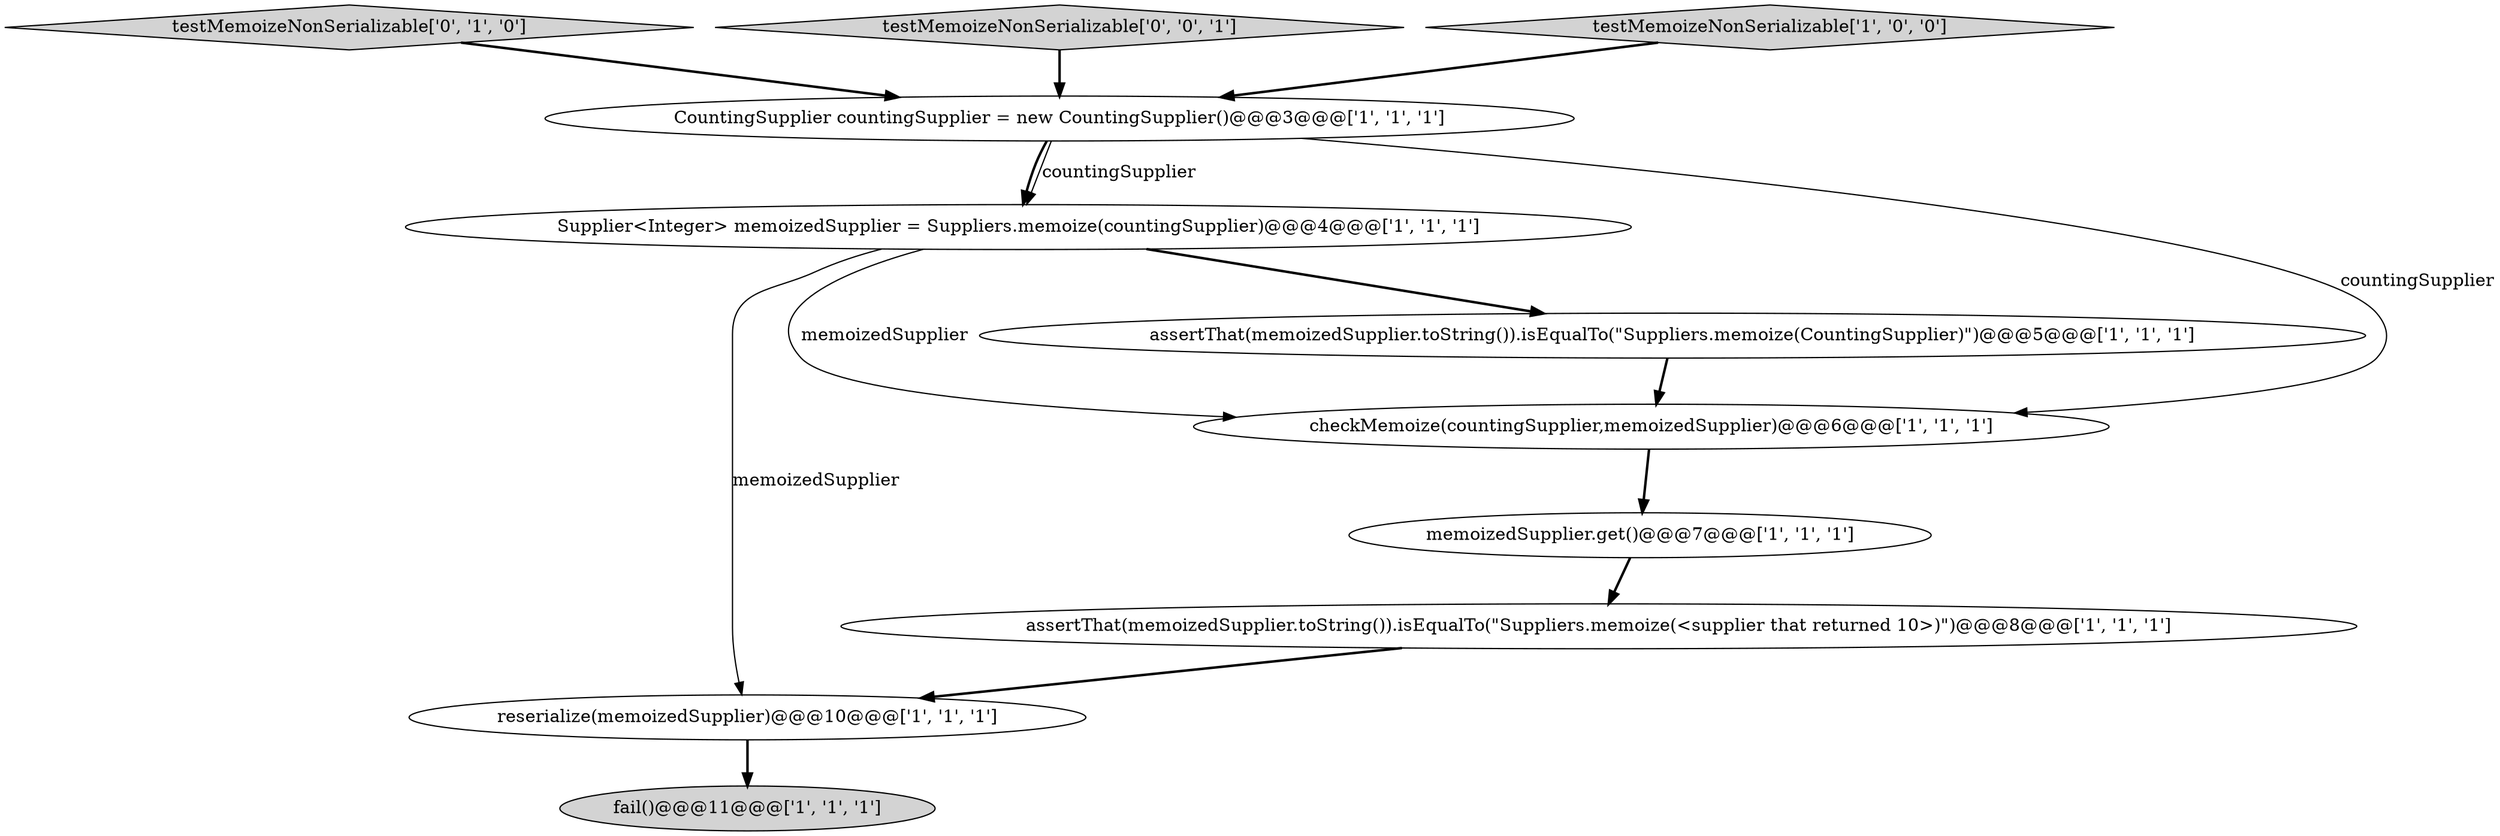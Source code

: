 digraph {
3 [style = filled, label = "fail()@@@11@@@['1', '1', '1']", fillcolor = lightgray, shape = ellipse image = "AAA0AAABBB1BBB"];
6 [style = filled, label = "memoizedSupplier.get()@@@7@@@['1', '1', '1']", fillcolor = white, shape = ellipse image = "AAA0AAABBB1BBB"];
9 [style = filled, label = "testMemoizeNonSerializable['0', '1', '0']", fillcolor = lightgray, shape = diamond image = "AAA0AAABBB2BBB"];
10 [style = filled, label = "testMemoizeNonSerializable['0', '0', '1']", fillcolor = lightgray, shape = diamond image = "AAA0AAABBB3BBB"];
8 [style = filled, label = "Supplier<Integer> memoizedSupplier = Suppliers.memoize(countingSupplier)@@@4@@@['1', '1', '1']", fillcolor = white, shape = ellipse image = "AAA0AAABBB1BBB"];
2 [style = filled, label = "checkMemoize(countingSupplier,memoizedSupplier)@@@6@@@['1', '1', '1']", fillcolor = white, shape = ellipse image = "AAA0AAABBB1BBB"];
5 [style = filled, label = "assertThat(memoizedSupplier.toString()).isEqualTo(\"Suppliers.memoize(CountingSupplier)\")@@@5@@@['1', '1', '1']", fillcolor = white, shape = ellipse image = "AAA0AAABBB1BBB"];
0 [style = filled, label = "assertThat(memoizedSupplier.toString()).isEqualTo(\"Suppliers.memoize(<supplier that returned 10>)\")@@@8@@@['1', '1', '1']", fillcolor = white, shape = ellipse image = "AAA0AAABBB1BBB"];
7 [style = filled, label = "CountingSupplier countingSupplier = new CountingSupplier()@@@3@@@['1', '1', '1']", fillcolor = white, shape = ellipse image = "AAA0AAABBB1BBB"];
4 [style = filled, label = "reserialize(memoizedSupplier)@@@10@@@['1', '1', '1']", fillcolor = white, shape = ellipse image = "AAA0AAABBB1BBB"];
1 [style = filled, label = "testMemoizeNonSerializable['1', '0', '0']", fillcolor = lightgray, shape = diamond image = "AAA0AAABBB1BBB"];
4->3 [style = bold, label=""];
5->2 [style = bold, label=""];
6->0 [style = bold, label=""];
7->8 [style = solid, label="countingSupplier"];
8->5 [style = bold, label=""];
9->7 [style = bold, label=""];
7->8 [style = bold, label=""];
7->2 [style = solid, label="countingSupplier"];
0->4 [style = bold, label=""];
1->7 [style = bold, label=""];
2->6 [style = bold, label=""];
10->7 [style = bold, label=""];
8->2 [style = solid, label="memoizedSupplier"];
8->4 [style = solid, label="memoizedSupplier"];
}
